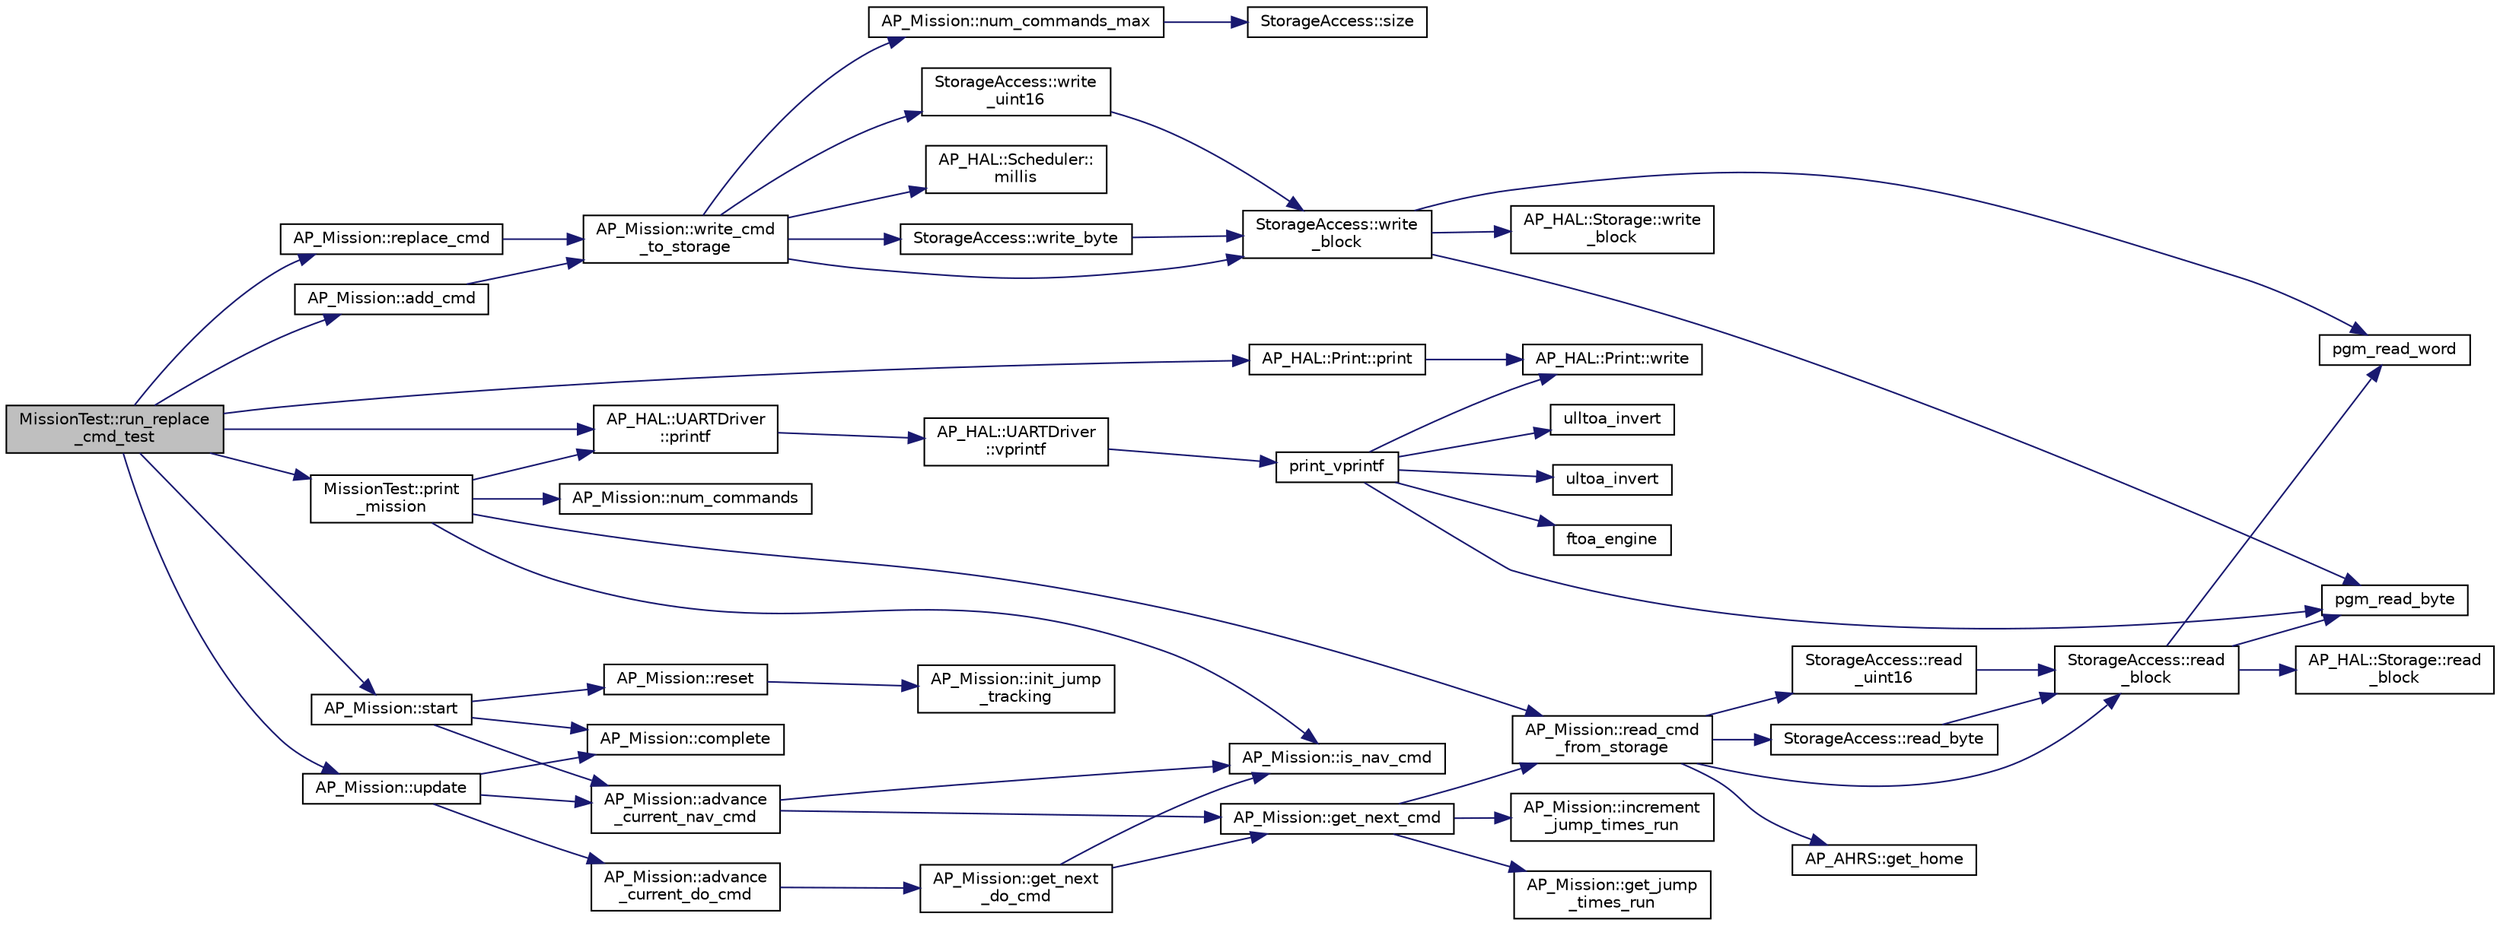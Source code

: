 digraph "MissionTest::run_replace_cmd_test"
{
 // INTERACTIVE_SVG=YES
  edge [fontname="Helvetica",fontsize="10",labelfontname="Helvetica",labelfontsize="10"];
  node [fontname="Helvetica",fontsize="10",shape=record];
  rankdir="LR";
  Node1 [label="MissionTest::run_replace\l_cmd_test",height=0.2,width=0.4,color="black", fillcolor="grey75", style="filled", fontcolor="black"];
  Node1 -> Node2 [color="midnightblue",fontsize="10",style="solid",fontname="Helvetica"];
  Node2 [label="AP_Mission::add_cmd",height=0.2,width=0.4,color="black", fillcolor="white", style="filled",URL="$classAP__Mission.html#ac4c73bdc284bb26ca56cd8253d6c3cdd"];
  Node2 -> Node3 [color="midnightblue",fontsize="10",style="solid",fontname="Helvetica"];
  Node3 [label="AP_Mission::write_cmd\l_to_storage",height=0.2,width=0.4,color="black", fillcolor="white", style="filled",URL="$classAP__Mission.html#ac4932881a8fd593be65dffd1811cb0dc"];
  Node3 -> Node4 [color="midnightblue",fontsize="10",style="solid",fontname="Helvetica"];
  Node4 [label="AP_Mission::num_commands_max",height=0.2,width=0.4,color="black", fillcolor="white", style="filled",URL="$classAP__Mission.html#a32359fd5a96b75f6f5b66fecd8425631",tooltip="num_commands_max - returns maximum number of commands that can be stored "];
  Node4 -> Node5 [color="midnightblue",fontsize="10",style="solid",fontname="Helvetica"];
  Node5 [label="StorageAccess::size",height=0.2,width=0.4,color="black", fillcolor="white", style="filled",URL="$classStorageAccess.html#a82088aa568b13d18acc9e41a01fd1f19"];
  Node3 -> Node6 [color="midnightblue",fontsize="10",style="solid",fontname="Helvetica"];
  Node6 [label="StorageAccess::write_byte",height=0.2,width=0.4,color="black", fillcolor="white", style="filled",URL="$classStorageAccess.html#a1907e5d8cc6ec743da6496a62a511dfc"];
  Node6 -> Node7 [color="midnightblue",fontsize="10",style="solid",fontname="Helvetica"];
  Node7 [label="StorageAccess::write\l_block",height=0.2,width=0.4,color="black", fillcolor="white", style="filled",URL="$classStorageAccess.html#aa527b50188a7138b173defe07b9b7bf6"];
  Node7 -> Node8 [color="midnightblue",fontsize="10",style="solid",fontname="Helvetica"];
  Node8 [label="pgm_read_word",height=0.2,width=0.4,color="black", fillcolor="white", style="filled",URL="$AP__Progmem_8h.html#a9fc333349fa71fdc21a2d5152c5e23a2"];
  Node7 -> Node9 [color="midnightblue",fontsize="10",style="solid",fontname="Helvetica"];
  Node9 [label="pgm_read_byte",height=0.2,width=0.4,color="black", fillcolor="white", style="filled",URL="$AP__Progmem_8h.html#a1514e0408e036062b4af844baaf567da"];
  Node7 -> Node10 [color="midnightblue",fontsize="10",style="solid",fontname="Helvetica"];
  Node10 [label="AP_HAL::Storage::write\l_block",height=0.2,width=0.4,color="black", fillcolor="white", style="filled",URL="$classAP__HAL_1_1Storage.html#a9de79ab93ea4374bd3d1583e28620d2e"];
  Node3 -> Node11 [color="midnightblue",fontsize="10",style="solid",fontname="Helvetica"];
  Node11 [label="StorageAccess::write\l_uint16",height=0.2,width=0.4,color="black", fillcolor="white", style="filled",URL="$classStorageAccess.html#a17384edbc943d97a608073fb035985d1"];
  Node11 -> Node7 [color="midnightblue",fontsize="10",style="solid",fontname="Helvetica"];
  Node3 -> Node7 [color="midnightblue",fontsize="10",style="solid",fontname="Helvetica"];
  Node3 -> Node12 [color="midnightblue",fontsize="10",style="solid",fontname="Helvetica"];
  Node12 [label="AP_HAL::Scheduler::\lmillis",height=0.2,width=0.4,color="black", fillcolor="white", style="filled",URL="$classAP__HAL_1_1Scheduler.html#a26b68339fc68a562d8d3a1238d0ec8c1"];
  Node1 -> Node13 [color="midnightblue",fontsize="10",style="solid",fontname="Helvetica"];
  Node13 [label="AP_HAL::Print::print",height=0.2,width=0.4,color="black", fillcolor="white", style="filled",URL="$classAP__HAL_1_1Print.html#acfe80773011eb17dfb52c2fba517a093"];
  Node13 -> Node14 [color="midnightblue",fontsize="10",style="solid",fontname="Helvetica"];
  Node14 [label="AP_HAL::Print::write",height=0.2,width=0.4,color="black", fillcolor="white", style="filled",URL="$classAP__HAL_1_1Print.html#acc65391952a43334f8f5c9bef341f501"];
  Node1 -> Node15 [color="midnightblue",fontsize="10",style="solid",fontname="Helvetica"];
  Node15 [label="MissionTest::print\l_mission",height=0.2,width=0.4,color="black", fillcolor="white", style="filled",URL="$classMissionTest.html#ab12c92170021b44ceb82f6808b92d8c7"];
  Node15 -> Node16 [color="midnightblue",fontsize="10",style="solid",fontname="Helvetica"];
  Node16 [label="AP_Mission::num_commands",height=0.2,width=0.4,color="black", fillcolor="white", style="filled",URL="$classAP__Mission.html#a3d45d873b8f9e2ebf0d020ce26db957d",tooltip="num_commands - returns total number of commands in the mission "];
  Node15 -> Node17 [color="midnightblue",fontsize="10",style="solid",fontname="Helvetica"];
  Node17 [label="AP_HAL::UARTDriver\l::printf",height=0.2,width=0.4,color="black", fillcolor="white", style="filled",URL="$classAP__HAL_1_1UARTDriver.html#a65c7824b8877f7a2f79365c8ffae8f56"];
  Node17 -> Node18 [color="midnightblue",fontsize="10",style="solid",fontname="Helvetica"];
  Node18 [label="AP_HAL::UARTDriver\l::vprintf",height=0.2,width=0.4,color="black", fillcolor="white", style="filled",URL="$classAP__HAL_1_1UARTDriver.html#aa8abfb6d6641299472c29ac1edde559f"];
  Node18 -> Node19 [color="midnightblue",fontsize="10",style="solid",fontname="Helvetica"];
  Node19 [label="print_vprintf",height=0.2,width=0.4,color="black", fillcolor="white", style="filled",URL="$print__vprintf_8cpp.html#a473b9349f4b086b552a21eb8fe057016"];
  Node19 -> Node14 [color="midnightblue",fontsize="10",style="solid",fontname="Helvetica"];
  Node19 -> Node20 [color="midnightblue",fontsize="10",style="solid",fontname="Helvetica"];
  Node20 [label="ftoa_engine",height=0.2,width=0.4,color="black", fillcolor="white", style="filled",URL="$ftoa__engine_8cpp.html#a1c28234da8f20b43c85890d4bb452947"];
  Node19 -> Node9 [color="midnightblue",fontsize="10",style="solid",fontname="Helvetica"];
  Node19 -> Node21 [color="midnightblue",fontsize="10",style="solid",fontname="Helvetica"];
  Node21 [label="ulltoa_invert",height=0.2,width=0.4,color="black", fillcolor="white", style="filled",URL="$utoa__invert_8cpp.html#a34926f552460b47c414ec4d83b32815c"];
  Node19 -> Node22 [color="midnightblue",fontsize="10",style="solid",fontname="Helvetica"];
  Node22 [label="ultoa_invert",height=0.2,width=0.4,color="black", fillcolor="white", style="filled",URL="$utoa__invert_8cpp.html#a5d99bba8e697c1e11da489d88fca8559"];
  Node15 -> Node23 [color="midnightblue",fontsize="10",style="solid",fontname="Helvetica"];
  Node23 [label="AP_Mission::read_cmd\l_from_storage",height=0.2,width=0.4,color="black", fillcolor="white", style="filled",URL="$classAP__Mission.html#afa29a34a739b0fc995194412dde6e532"];
  Node23 -> Node24 [color="midnightblue",fontsize="10",style="solid",fontname="Helvetica"];
  Node24 [label="AP_AHRS::get_home",height=0.2,width=0.4,color="black", fillcolor="white", style="filled",URL="$classAP__AHRS.html#aea45b16e6469a3b392b8bf52fb864732"];
  Node23 -> Node25 [color="midnightblue",fontsize="10",style="solid",fontname="Helvetica"];
  Node25 [label="StorageAccess::read_byte",height=0.2,width=0.4,color="black", fillcolor="white", style="filled",URL="$classStorageAccess.html#a9a3fc24569bd437ffcb41de520bb3955"];
  Node25 -> Node26 [color="midnightblue",fontsize="10",style="solid",fontname="Helvetica"];
  Node26 [label="StorageAccess::read\l_block",height=0.2,width=0.4,color="black", fillcolor="white", style="filled",URL="$classStorageAccess.html#ab2a8575d541549a15645edc360fdaa91"];
  Node26 -> Node8 [color="midnightblue",fontsize="10",style="solid",fontname="Helvetica"];
  Node26 -> Node9 [color="midnightblue",fontsize="10",style="solid",fontname="Helvetica"];
  Node26 -> Node27 [color="midnightblue",fontsize="10",style="solid",fontname="Helvetica"];
  Node27 [label="AP_HAL::Storage::read\l_block",height=0.2,width=0.4,color="black", fillcolor="white", style="filled",URL="$classAP__HAL_1_1Storage.html#a1c3b1e80b0bec7d4bacd3ecbefb3b3f3"];
  Node23 -> Node28 [color="midnightblue",fontsize="10",style="solid",fontname="Helvetica"];
  Node28 [label="StorageAccess::read\l_uint16",height=0.2,width=0.4,color="black", fillcolor="white", style="filled",URL="$classStorageAccess.html#ac7ca06ca086f97a302e94ecaf9b18b80"];
  Node28 -> Node26 [color="midnightblue",fontsize="10",style="solid",fontname="Helvetica"];
  Node23 -> Node26 [color="midnightblue",fontsize="10",style="solid",fontname="Helvetica"];
  Node15 -> Node29 [color="midnightblue",fontsize="10",style="solid",fontname="Helvetica"];
  Node29 [label="AP_Mission::is_nav_cmd",height=0.2,width=0.4,color="black", fillcolor="white", style="filled",URL="$classAP__Mission.html#a0333558302eb51de1c6b8a1b50380f50",tooltip="is_nav_cmd - returns true if the command&#39;s id is a \"navigation\" command, false if \"do\" or \"conditiona..."];
  Node1 -> Node17 [color="midnightblue",fontsize="10",style="solid",fontname="Helvetica"];
  Node1 -> Node30 [color="midnightblue",fontsize="10",style="solid",fontname="Helvetica"];
  Node30 [label="AP_Mission::start",height=0.2,width=0.4,color="black", fillcolor="white", style="filled",URL="$classAP__Mission.html#a3b4234e58e34ed5c83d8c6b9ce2718c9"];
  Node30 -> Node31 [color="midnightblue",fontsize="10",style="solid",fontname="Helvetica"];
  Node31 [label="AP_Mission::reset",height=0.2,width=0.4,color="black", fillcolor="white", style="filled",URL="$classAP__Mission.html#a1d61da109874e0fefc6ee9a751547aee",tooltip="reset - reset mission to the first command "];
  Node31 -> Node32 [color="midnightblue",fontsize="10",style="solid",fontname="Helvetica"];
  Node32 [label="AP_Mission::init_jump\l_tracking",height=0.2,width=0.4,color="black", fillcolor="white", style="filled",URL="$classAP__Mission.html#aec67c550bbe24af33ffd71d1e1371097"];
  Node30 -> Node33 [color="midnightblue",fontsize="10",style="solid",fontname="Helvetica"];
  Node33 [label="AP_Mission::advance\l_current_nav_cmd",height=0.2,width=0.4,color="black", fillcolor="white", style="filled",URL="$classAP__Mission.html#ae05ea495d92356695fa5547cf4e3cff3"];
  Node33 -> Node34 [color="midnightblue",fontsize="10",style="solid",fontname="Helvetica"];
  Node34 [label="AP_Mission::get_next_cmd",height=0.2,width=0.4,color="black", fillcolor="white", style="filled",URL="$classAP__Mission.html#a7c36d142e7c758ce6f2a77c075fed793"];
  Node34 -> Node23 [color="midnightblue",fontsize="10",style="solid",fontname="Helvetica"];
  Node34 -> Node35 [color="midnightblue",fontsize="10",style="solid",fontname="Helvetica"];
  Node35 [label="AP_Mission::get_jump\l_times_run",height=0.2,width=0.4,color="black", fillcolor="white", style="filled",URL="$classAP__Mission.html#ae9f8a591b4c8269b44059af9ce1dc4b1",tooltip="get_jump_times_run - returns number of times the jump command has been run "];
  Node34 -> Node36 [color="midnightblue",fontsize="10",style="solid",fontname="Helvetica"];
  Node36 [label="AP_Mission::increment\l_jump_times_run",height=0.2,width=0.4,color="black", fillcolor="white", style="filled",URL="$classAP__Mission.html#ab59bc82aa364f6119d923f47c6f1204b",tooltip="increment_jump_times_run - increments the recorded number of times the jump command has been run ..."];
  Node33 -> Node29 [color="midnightblue",fontsize="10",style="solid",fontname="Helvetica"];
  Node30 -> Node37 [color="midnightblue",fontsize="10",style="solid",fontname="Helvetica"];
  Node37 [label="AP_Mission::complete",height=0.2,width=0.4,color="black", fillcolor="white", style="filled",URL="$classAP__Mission.html#ae04bc9bd768577cb710e91a789fe3507",tooltip="complete - mission is marked complete and clean-up performed including calling the mission_complete_f..."];
  Node1 -> Node38 [color="midnightblue",fontsize="10",style="solid",fontname="Helvetica"];
  Node38 [label="AP_Mission::update",height=0.2,width=0.4,color="black", fillcolor="white", style="filled",URL="$classAP__Mission.html#ad27b4531fa652b277bd9300b60ca4493"];
  Node38 -> Node33 [color="midnightblue",fontsize="10",style="solid",fontname="Helvetica"];
  Node38 -> Node37 [color="midnightblue",fontsize="10",style="solid",fontname="Helvetica"];
  Node38 -> Node39 [color="midnightblue",fontsize="10",style="solid",fontname="Helvetica"];
  Node39 [label="AP_Mission::advance\l_current_do_cmd",height=0.2,width=0.4,color="black", fillcolor="white", style="filled",URL="$classAP__Mission.html#af0264d3532a927fa13f5e25ac2137d32"];
  Node39 -> Node40 [color="midnightblue",fontsize="10",style="solid",fontname="Helvetica"];
  Node40 [label="AP_Mission::get_next\l_do_cmd",height=0.2,width=0.4,color="black", fillcolor="white", style="filled",URL="$classAP__Mission.html#ae3f59ffb115afa5f34aea906434a841c"];
  Node40 -> Node34 [color="midnightblue",fontsize="10",style="solid",fontname="Helvetica"];
  Node40 -> Node29 [color="midnightblue",fontsize="10",style="solid",fontname="Helvetica"];
  Node1 -> Node41 [color="midnightblue",fontsize="10",style="solid",fontname="Helvetica"];
  Node41 [label="AP_Mission::replace_cmd",height=0.2,width=0.4,color="black", fillcolor="white", style="filled",URL="$classAP__Mission.html#ab3d1b5b313866063e8318ed4f6fc81ff"];
  Node41 -> Node3 [color="midnightblue",fontsize="10",style="solid",fontname="Helvetica"];
}
